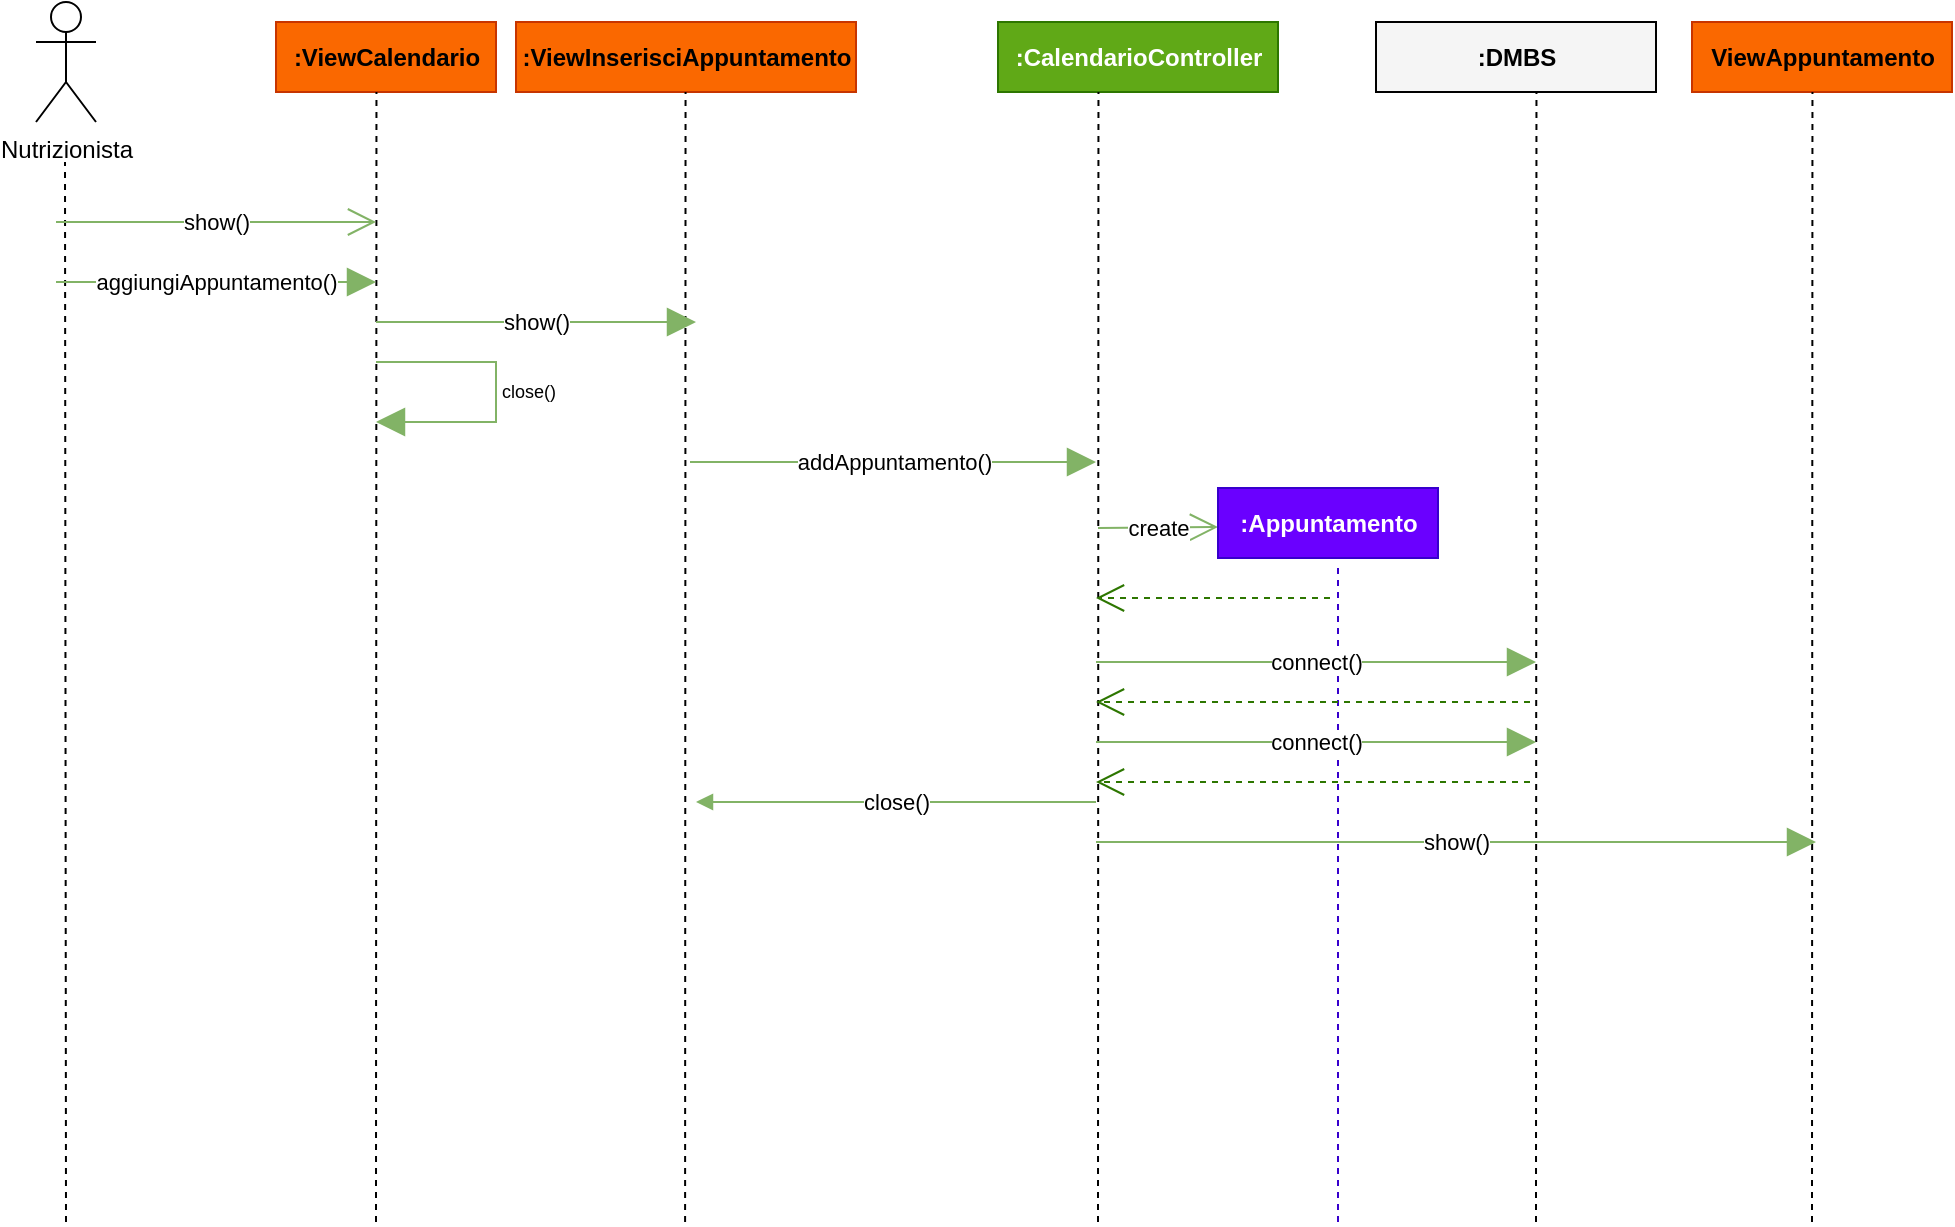 <mxfile version="18.0.6" type="device"><diagram id="cqDag03rj86sCrA4Sofw" name="Page-1"><mxGraphModel dx="1221" dy="754" grid="1" gridSize="10" guides="1" tooltips="1" connect="1" arrows="1" fold="1" page="1" pageScale="1" pageWidth="1169" pageHeight="827" math="0" shadow="0"><root><mxCell id="0"/><mxCell id="1" parent="0"/><mxCell id="AUerDSwF4Kn9yLPN4zHk-3" value="Nutrizionista" style="shape=umlActor;verticalLabelPosition=bottom;verticalAlign=top;html=1;outlineConnect=0;" parent="1" vertex="1"><mxGeometry x="110" y="110" width="30" height="60" as="geometry"/></mxCell><mxCell id="AUerDSwF4Kn9yLPN4zHk-4" value="" style="endArrow=none;html=1;rounded=0;dashed=1;" parent="1" edge="1"><mxGeometry width="50" height="50" relative="1" as="geometry"><mxPoint x="125.0" y="720" as="sourcePoint"/><mxPoint x="124.5" y="190" as="targetPoint"/></mxGeometry></mxCell><mxCell id="AUerDSwF4Kn9yLPN4zHk-5" value="&lt;b&gt;:ViewCalendario&lt;/b&gt;" style="html=1;fillColor=#fa6800;fontColor=#000000;strokeColor=#C73500;" parent="1" vertex="1"><mxGeometry x="230" y="120" width="110" height="35" as="geometry"/></mxCell><mxCell id="AUerDSwF4Kn9yLPN4zHk-6" value="" style="endArrow=none;html=1;rounded=0;dashed=1;" parent="1" edge="1"><mxGeometry width="50" height="50" relative="1" as="geometry"><mxPoint x="280" y="720" as="sourcePoint"/><mxPoint x="280.23" y="155" as="targetPoint"/></mxGeometry></mxCell><mxCell id="AUerDSwF4Kn9yLPN4zHk-7" value="show()" style="endArrow=open;endSize=12;html=1;rounded=0;fillColor=#d5e8d4;gradientColor=#97d077;strokeColor=#82b366;" parent="1" edge="1"><mxGeometry width="160" relative="1" as="geometry"><mxPoint x="120.0" y="220" as="sourcePoint"/><mxPoint x="280.0" y="220" as="targetPoint"/></mxGeometry></mxCell><mxCell id="AUerDSwF4Kn9yLPN4zHk-8" value="aggiungiAppuntamento()" style="endArrow=block;endSize=12;html=1;rounded=0;fillColor=#d5e8d4;gradientColor=#97d077;strokeColor=#82b366;endFill=1;" parent="1" edge="1"><mxGeometry width="160" relative="1" as="geometry"><mxPoint x="120.0" y="250" as="sourcePoint"/><mxPoint x="280.0" y="250" as="targetPoint"/></mxGeometry></mxCell><mxCell id="AUerDSwF4Kn9yLPN4zHk-9" value="&lt;b&gt;:CalendarioController&lt;/b&gt;" style="html=1;fillColor=#60a917;fontColor=#ffffff;strokeColor=#2D7600;" parent="1" vertex="1"><mxGeometry x="591" y="120" width="140" height="35" as="geometry"/></mxCell><mxCell id="AUerDSwF4Kn9yLPN4zHk-10" value="" style="endArrow=none;html=1;rounded=0;dashed=1;" parent="1" edge="1"><mxGeometry width="50" height="50" relative="1" as="geometry"><mxPoint x="641" y="720" as="sourcePoint"/><mxPoint x="641.23" y="155" as="targetPoint"/></mxGeometry></mxCell><mxCell id="AUerDSwF4Kn9yLPN4zHk-11" value="addAppuntamento()" style="endArrow=block;endSize=12;html=1;rounded=0;fillColor=#d5e8d4;gradientColor=#97d077;strokeColor=#82b366;endFill=1;" parent="1" edge="1"><mxGeometry width="160" relative="1" as="geometry"><mxPoint x="437" y="340" as="sourcePoint"/><mxPoint x="640" y="340" as="targetPoint"/></mxGeometry></mxCell><mxCell id="AUerDSwF4Kn9yLPN4zHk-12" value="create" style="endArrow=open;endSize=12;html=1;rounded=0;fillColor=#d5e8d4;gradientColor=#97d077;strokeColor=#82b366;entryX=0;entryY=0.5;entryDx=0;entryDy=0;" parent="1" edge="1"><mxGeometry width="160" relative="1" as="geometry"><mxPoint x="641.0" y="373" as="sourcePoint"/><mxPoint x="701" y="372.5" as="targetPoint"/></mxGeometry></mxCell><mxCell id="AUerDSwF4Kn9yLPN4zHk-13" value="&lt;b&gt;:Appuntamento&lt;/b&gt;" style="html=1;fillColor=#6a00ff;fontColor=#ffffff;strokeColor=#3700CC;" parent="1" vertex="1"><mxGeometry x="701" y="353" width="110" height="35" as="geometry"/></mxCell><mxCell id="AUerDSwF4Kn9yLPN4zHk-17" value="" style="endArrow=none;html=1;rounded=0;dashed=1;fillColor=#6a00ff;strokeColor=#3700CC;" parent="1" edge="1"><mxGeometry width="50" height="50" relative="1" as="geometry"><mxPoint x="761" y="720" as="sourcePoint"/><mxPoint x="761.0" y="391" as="targetPoint"/></mxGeometry></mxCell><mxCell id="AUerDSwF4Kn9yLPN4zHk-26" value="&lt;b&gt;ViewAppuntamento&lt;/b&gt;" style="html=1;fillColor=#fa6800;fontColor=#000000;strokeColor=#C73500;" parent="1" vertex="1"><mxGeometry x="938" y="120" width="130" height="35" as="geometry"/></mxCell><mxCell id="AUerDSwF4Kn9yLPN4zHk-27" value="" style="endArrow=none;html=1;rounded=0;dashed=1;" parent="1" edge="1"><mxGeometry width="50" height="50" relative="1" as="geometry"><mxPoint x="998.0" y="720" as="sourcePoint"/><mxPoint x="998.23" y="155" as="targetPoint"/></mxGeometry></mxCell><mxCell id="dPUWAuR18N3uyhLCABgW-1" value="&lt;b&gt;:ViewInserisciAppuntamento&lt;/b&gt;" style="html=1;fillColor=#fa6800;fontColor=#000000;strokeColor=#C73500;" vertex="1" parent="1"><mxGeometry x="350" y="120" width="170" height="35" as="geometry"/></mxCell><mxCell id="dPUWAuR18N3uyhLCABgW-2" value="" style="endArrow=none;html=1;rounded=0;dashed=1;" edge="1" parent="1"><mxGeometry width="50" height="50" relative="1" as="geometry"><mxPoint x="434.55" y="720" as="sourcePoint"/><mxPoint x="434.78" y="155" as="targetPoint"/></mxGeometry></mxCell><mxCell id="dPUWAuR18N3uyhLCABgW-3" value="show()" style="endArrow=block;endSize=12;html=1;rounded=0;fillColor=#d5e8d4;gradientColor=#97d077;strokeColor=#82b366;endFill=1;" edge="1" parent="1"><mxGeometry width="160" relative="1" as="geometry"><mxPoint x="280.0" y="270" as="sourcePoint"/><mxPoint x="440.0" y="270" as="targetPoint"/></mxGeometry></mxCell><mxCell id="dPUWAuR18N3uyhLCABgW-4" value="" style="endArrow=block;endFill=1;endSize=12;html=1;rounded=0;fontSize=9;strokeColor=#82B366;" edge="1" parent="1"><mxGeometry width="160" relative="1" as="geometry"><mxPoint x="280" y="290" as="sourcePoint"/><mxPoint x="280" y="320" as="targetPoint"/><Array as="points"><mxPoint x="340" y="290"/><mxPoint x="340" y="320"/></Array></mxGeometry></mxCell><mxCell id="dPUWAuR18N3uyhLCABgW-5" value="close()" style="text;html=1;align=center;verticalAlign=middle;resizable=0;points=[];autosize=1;strokeColor=none;fillColor=none;fontSize=9;" vertex="1" parent="1"><mxGeometry x="336" y="295" width="40" height="20" as="geometry"/></mxCell><mxCell id="dPUWAuR18N3uyhLCABgW-6" value="" style="endArrow=open;endFill=1;endSize=12;html=1;rounded=0;fillColor=#60a917;strokeColor=#2D7600;dashed=1;" edge="1" parent="1"><mxGeometry width="160" relative="1" as="geometry"><mxPoint x="757.0" y="408" as="sourcePoint"/><mxPoint x="640" y="408" as="targetPoint"/></mxGeometry></mxCell><mxCell id="dPUWAuR18N3uyhLCABgW-7" value="close()" style="endArrow=none;endSize=12;html=1;rounded=0;fillColor=#d5e8d4;gradientColor=#97d077;strokeColor=#82b366;endFill=0;startArrow=block;startFill=1;" edge="1" parent="1"><mxGeometry width="160" relative="1" as="geometry"><mxPoint x="440" y="510" as="sourcePoint"/><mxPoint x="640" y="510" as="targetPoint"/></mxGeometry></mxCell><mxCell id="dPUWAuR18N3uyhLCABgW-8" value="show()" style="endArrow=block;endSize=12;html=1;rounded=0;fillColor=#d5e8d4;gradientColor=#97d077;strokeColor=#82b366;endFill=1;" edge="1" parent="1"><mxGeometry width="160" relative="1" as="geometry"><mxPoint x="640.0" y="530" as="sourcePoint"/><mxPoint x="1000" y="530" as="targetPoint"/></mxGeometry></mxCell><mxCell id="dPUWAuR18N3uyhLCABgW-9" value="&lt;b&gt;&lt;font color=&quot;#000000&quot;&gt;:DMBS&lt;/font&gt;&lt;/b&gt;" style="html=1;fillColor=#F5F5F5;fontColor=#ffffff;strokeColor=#000000;" vertex="1" parent="1"><mxGeometry x="780" y="120" width="140" height="35" as="geometry"/></mxCell><mxCell id="dPUWAuR18N3uyhLCABgW-10" value="" style="endArrow=none;html=1;rounded=0;dashed=1;" edge="1" parent="1"><mxGeometry width="50" height="50" relative="1" as="geometry"><mxPoint x="860.0" y="720" as="sourcePoint"/><mxPoint x="860.23" y="155" as="targetPoint"/></mxGeometry></mxCell><mxCell id="dPUWAuR18N3uyhLCABgW-11" value="connect()" style="endArrow=block;endSize=12;html=1;rounded=0;fillColor=#d5e8d4;gradientColor=#97d077;strokeColor=#82b366;endFill=1;" edge="1" parent="1"><mxGeometry width="160" relative="1" as="geometry"><mxPoint x="640" y="440" as="sourcePoint"/><mxPoint x="860" y="440" as="targetPoint"/></mxGeometry></mxCell><mxCell id="dPUWAuR18N3uyhLCABgW-12" value="" style="endArrow=open;endFill=1;endSize=12;html=1;rounded=0;fillColor=#60a917;strokeColor=#2D7600;dashed=1;" edge="1" parent="1"><mxGeometry width="160" relative="1" as="geometry"><mxPoint x="857.0" y="460" as="sourcePoint"/><mxPoint x="640" y="460" as="targetPoint"/></mxGeometry></mxCell><mxCell id="dPUWAuR18N3uyhLCABgW-13" value="" style="endArrow=open;endFill=1;endSize=12;html=1;rounded=0;fillColor=#60a917;strokeColor=#2D7600;dashed=1;" edge="1" parent="1"><mxGeometry width="160" relative="1" as="geometry"><mxPoint x="857.0" y="500" as="sourcePoint"/><mxPoint x="640" y="500" as="targetPoint"/></mxGeometry></mxCell><mxCell id="dPUWAuR18N3uyhLCABgW-14" value="connect()" style="endArrow=block;endSize=12;html=1;rounded=0;fillColor=#d5e8d4;gradientColor=#97d077;strokeColor=#82b366;endFill=1;" edge="1" parent="1"><mxGeometry width="160" relative="1" as="geometry"><mxPoint x="640" y="480.0" as="sourcePoint"/><mxPoint x="860" y="480.0" as="targetPoint"/></mxGeometry></mxCell></root></mxGraphModel></diagram></mxfile>